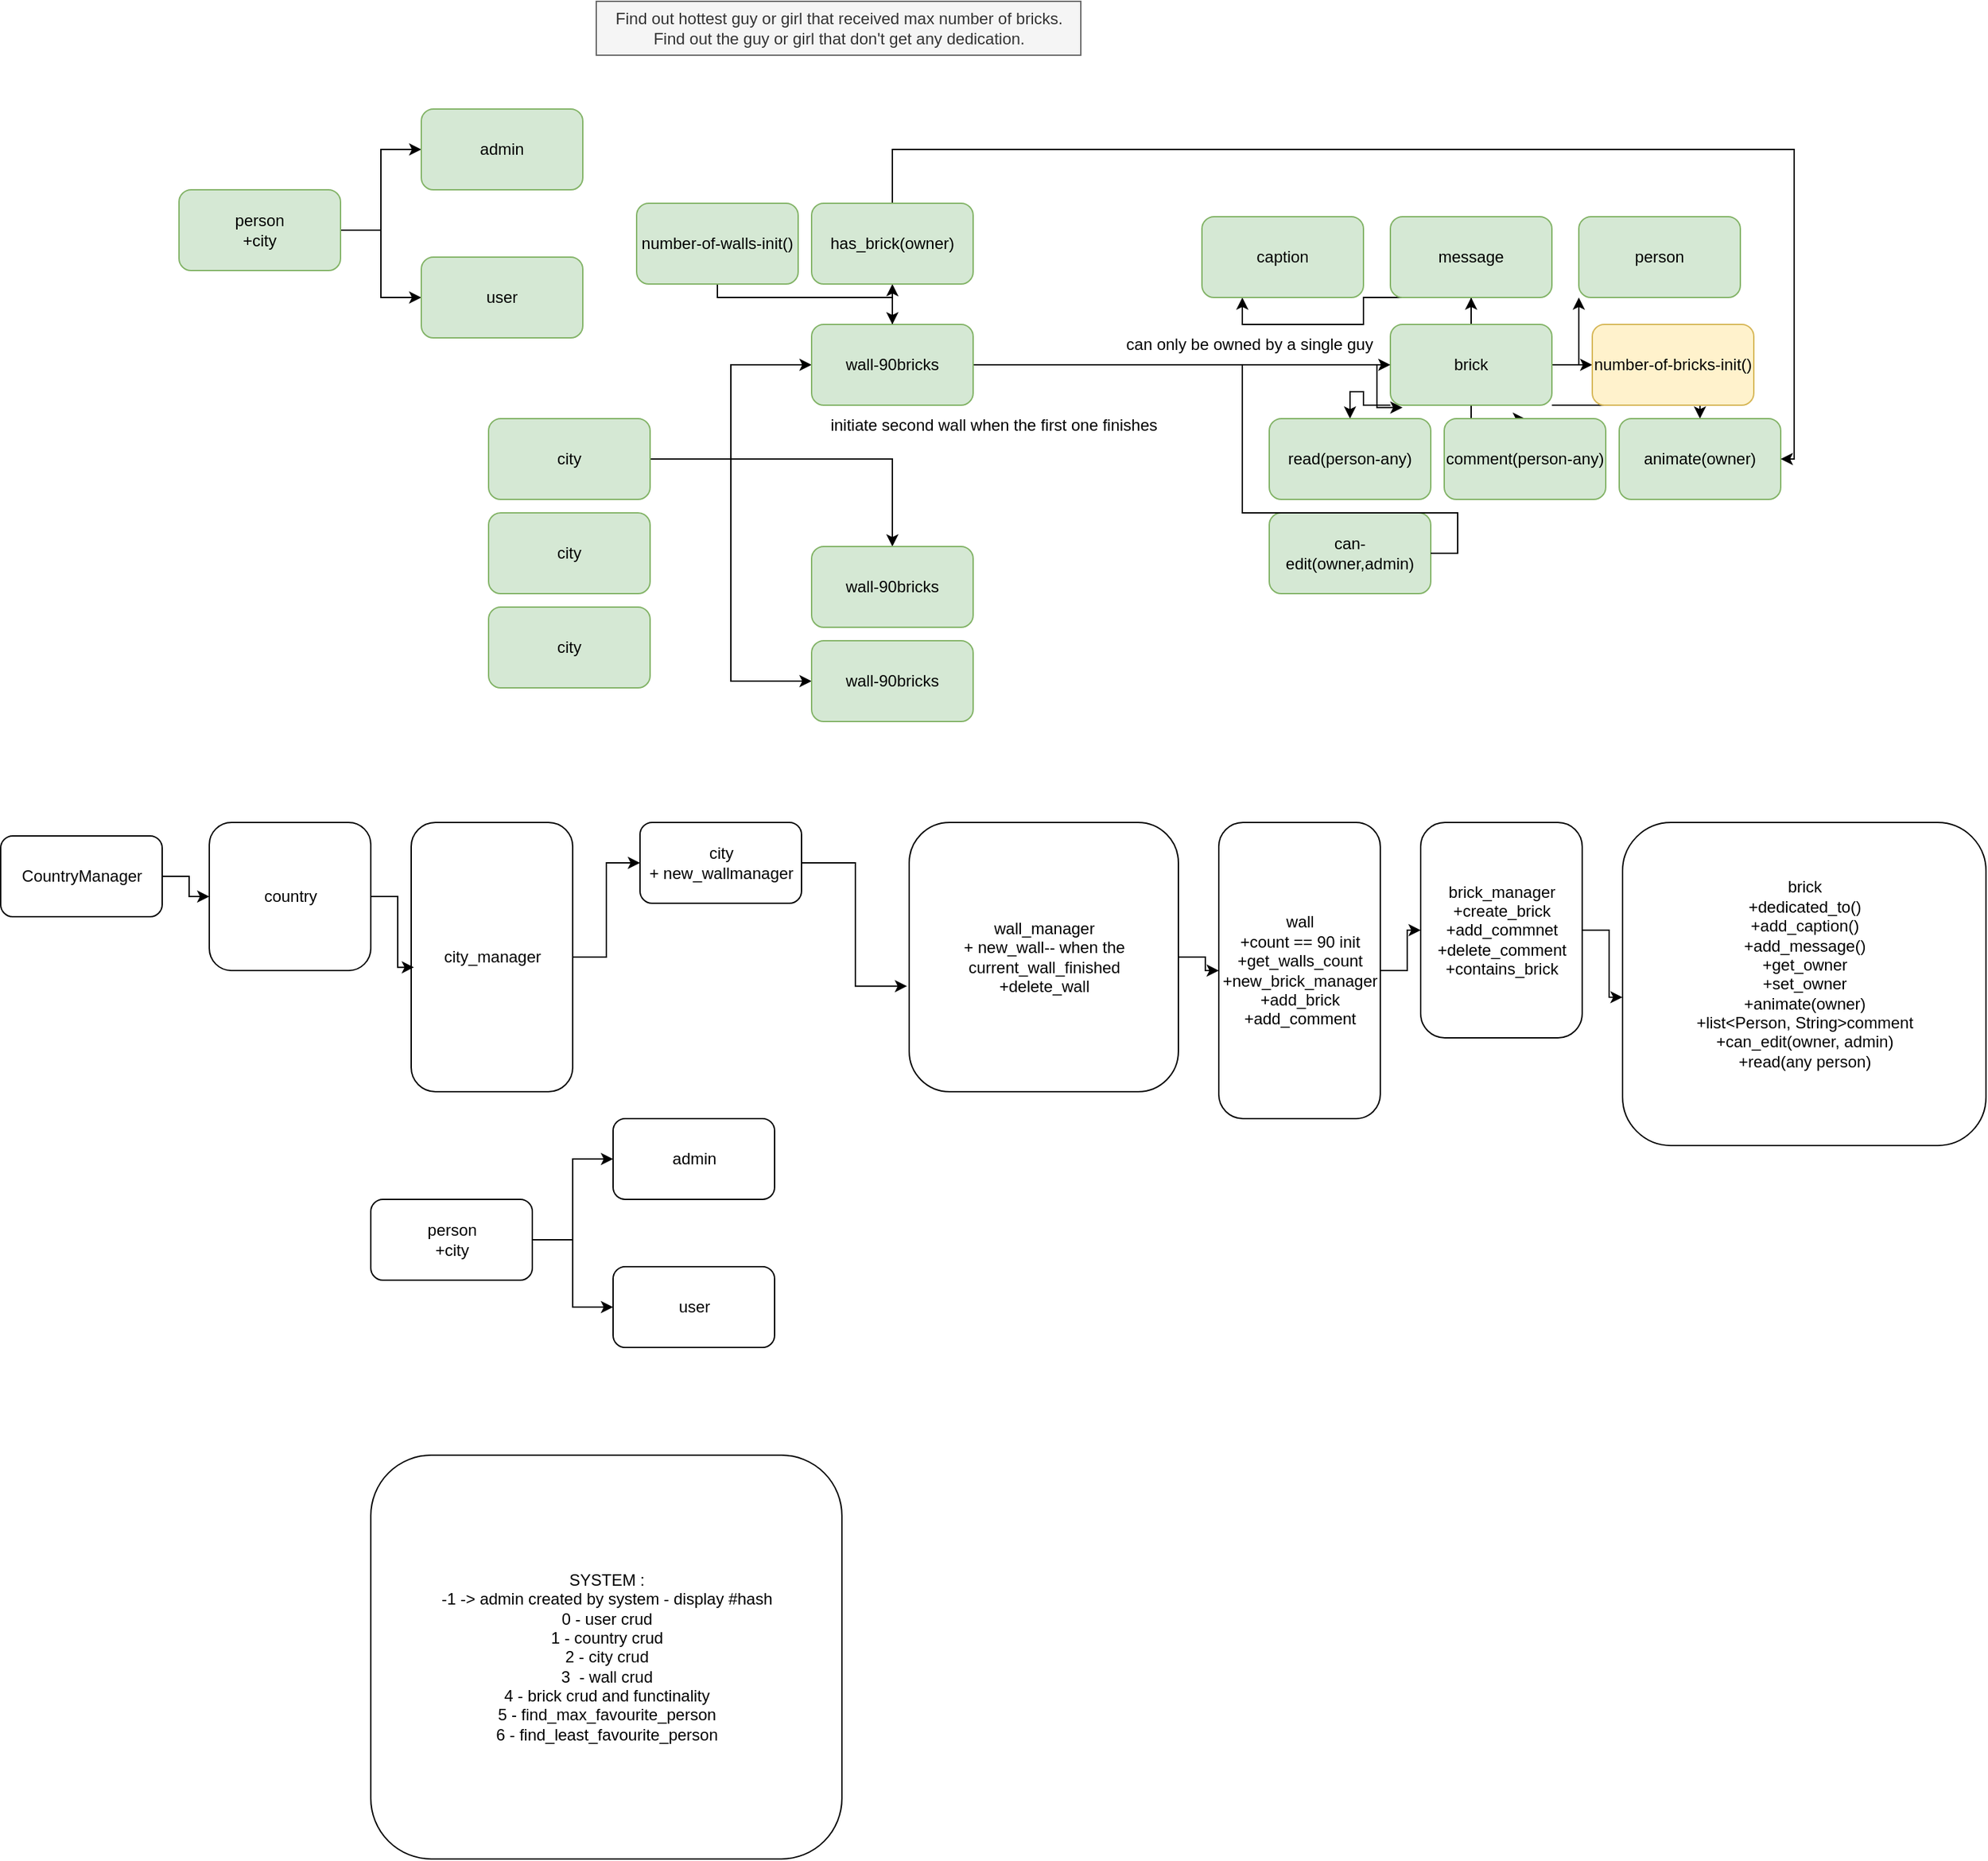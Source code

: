 <mxfile version="26.0.6">
  <diagram name="Page-1" id="PzMxYbjVS02r6YwSzOYL">
    <mxGraphModel dx="1686" dy="1576" grid="1" gridSize="10" guides="1" tooltips="1" connect="1" arrows="1" fold="1" page="1" pageScale="1" pageWidth="850" pageHeight="1100" math="0" shadow="0">
      <root>
        <mxCell id="0" />
        <mxCell id="1" parent="0" />
        <mxCell id="Gj6R3LHfi2dwTHCURqe1-34" style="edgeStyle=orthogonalEdgeStyle;rounded=0;orthogonalLoop=1;jettySize=auto;html=1;entryX=0;entryY=0.5;entryDx=0;entryDy=0;" edge="1" parent="1" source="Gj6R3LHfi2dwTHCURqe1-2" target="Gj6R3LHfi2dwTHCURqe1-32">
          <mxGeometry relative="1" as="geometry" />
        </mxCell>
        <mxCell id="Gj6R3LHfi2dwTHCURqe1-35" style="edgeStyle=orthogonalEdgeStyle;rounded=0;orthogonalLoop=1;jettySize=auto;html=1;" edge="1" parent="1" source="Gj6R3LHfi2dwTHCURqe1-2" target="Gj6R3LHfi2dwTHCURqe1-4">
          <mxGeometry relative="1" as="geometry" />
        </mxCell>
        <mxCell id="Gj6R3LHfi2dwTHCURqe1-36" style="edgeStyle=orthogonalEdgeStyle;rounded=0;orthogonalLoop=1;jettySize=auto;html=1;" edge="1" parent="1" source="Gj6R3LHfi2dwTHCURqe1-2" target="Gj6R3LHfi2dwTHCURqe1-9">
          <mxGeometry relative="1" as="geometry">
            <Array as="points">
              <mxPoint x="280" y="-520" />
              <mxPoint x="280" y="-530" />
              <mxPoint x="270" y="-530" />
            </Array>
          </mxGeometry>
        </mxCell>
        <mxCell id="Gj6R3LHfi2dwTHCURqe1-37" style="edgeStyle=orthogonalEdgeStyle;rounded=0;orthogonalLoop=1;jettySize=auto;html=1;entryX=0.5;entryY=0;entryDx=0;entryDy=0;" edge="1" parent="1" source="Gj6R3LHfi2dwTHCURqe1-2" target="Gj6R3LHfi2dwTHCURqe1-10">
          <mxGeometry relative="1" as="geometry">
            <Array as="points">
              <mxPoint x="360" y="-510" />
            </Array>
          </mxGeometry>
        </mxCell>
        <mxCell id="Gj6R3LHfi2dwTHCURqe1-38" style="edgeStyle=orthogonalEdgeStyle;rounded=0;orthogonalLoop=1;jettySize=auto;html=1;" edge="1" parent="1" source="Gj6R3LHfi2dwTHCURqe1-2" target="Gj6R3LHfi2dwTHCURqe1-26">
          <mxGeometry relative="1" as="geometry">
            <Array as="points">
              <mxPoint x="530" y="-520" />
            </Array>
          </mxGeometry>
        </mxCell>
        <mxCell id="Gj6R3LHfi2dwTHCURqe1-40" style="edgeStyle=orthogonalEdgeStyle;rounded=0;orthogonalLoop=1;jettySize=auto;html=1;entryX=0;entryY=1;entryDx=0;entryDy=0;" edge="1" parent="1" source="Gj6R3LHfi2dwTHCURqe1-2" target="Gj6R3LHfi2dwTHCURqe1-6">
          <mxGeometry relative="1" as="geometry" />
        </mxCell>
        <mxCell id="Gj6R3LHfi2dwTHCURqe1-64" style="edgeStyle=orthogonalEdgeStyle;rounded=0;orthogonalLoop=1;jettySize=auto;html=1;exitX=0.5;exitY=0;exitDx=0;exitDy=0;entryX=0.25;entryY=1;entryDx=0;entryDy=0;" edge="1" parent="1" source="Gj6R3LHfi2dwTHCURqe1-2" target="Gj6R3LHfi2dwTHCURqe1-5">
          <mxGeometry relative="1" as="geometry" />
        </mxCell>
        <mxCell id="Gj6R3LHfi2dwTHCURqe1-2" value="brick" style="rounded=1;whiteSpace=wrap;html=1;fillColor=#d5e8d4;strokeColor=#82b366;" vertex="1" parent="1">
          <mxGeometry x="300" y="-580" width="120" height="60" as="geometry" />
        </mxCell>
        <mxCell id="Gj6R3LHfi2dwTHCURqe1-4" value="message" style="rounded=1;whiteSpace=wrap;html=1;fillColor=#d5e8d4;strokeColor=#82b366;" vertex="1" parent="1">
          <mxGeometry x="300" y="-660" width="120" height="60" as="geometry" />
        </mxCell>
        <mxCell id="Gj6R3LHfi2dwTHCURqe1-5" value="caption" style="rounded=1;whiteSpace=wrap;html=1;fillColor=#d5e8d4;strokeColor=#82b366;" vertex="1" parent="1">
          <mxGeometry x="160" y="-660" width="120" height="60" as="geometry" />
        </mxCell>
        <mxCell id="Gj6R3LHfi2dwTHCURqe1-6" value="person" style="rounded=1;whiteSpace=wrap;html=1;fillColor=#d5e8d4;strokeColor=#82b366;" vertex="1" parent="1">
          <mxGeometry x="440" y="-660" width="120" height="60" as="geometry" />
        </mxCell>
        <mxCell id="Gj6R3LHfi2dwTHCURqe1-9" value="read(person-any)" style="rounded=1;whiteSpace=wrap;html=1;fillColor=#d5e8d4;strokeColor=#82b366;" vertex="1" parent="1">
          <mxGeometry x="210" y="-510" width="120" height="60" as="geometry" />
        </mxCell>
        <mxCell id="Gj6R3LHfi2dwTHCURqe1-10" value="comment(person-any)" style="rounded=1;whiteSpace=wrap;html=1;fillColor=#d5e8d4;strokeColor=#82b366;" vertex="1" parent="1">
          <mxGeometry x="340" y="-510" width="120" height="60" as="geometry" />
        </mxCell>
        <mxCell id="Gj6R3LHfi2dwTHCURqe1-11" value="city" style="rounded=1;whiteSpace=wrap;html=1;fillColor=#d5e8d4;strokeColor=#82b366;" vertex="1" parent="1">
          <mxGeometry x="-370" y="-440" width="120" height="60" as="geometry" />
        </mxCell>
        <mxCell id="Gj6R3LHfi2dwTHCURqe1-17" style="edgeStyle=orthogonalEdgeStyle;rounded=0;orthogonalLoop=1;jettySize=auto;html=1;entryX=0;entryY=0.5;entryDx=0;entryDy=0;" edge="1" parent="1" source="Gj6R3LHfi2dwTHCURqe1-12" target="Gj6R3LHfi2dwTHCURqe1-14">
          <mxGeometry relative="1" as="geometry" />
        </mxCell>
        <mxCell id="Gj6R3LHfi2dwTHCURqe1-18" style="edgeStyle=orthogonalEdgeStyle;rounded=0;orthogonalLoop=1;jettySize=auto;html=1;" edge="1" parent="1" source="Gj6R3LHfi2dwTHCURqe1-12" target="Gj6R3LHfi2dwTHCURqe1-15">
          <mxGeometry relative="1" as="geometry" />
        </mxCell>
        <mxCell id="Gj6R3LHfi2dwTHCURqe1-19" style="edgeStyle=orthogonalEdgeStyle;rounded=0;orthogonalLoop=1;jettySize=auto;html=1;entryX=0;entryY=0.5;entryDx=0;entryDy=0;" edge="1" parent="1" source="Gj6R3LHfi2dwTHCURqe1-12" target="Gj6R3LHfi2dwTHCURqe1-16">
          <mxGeometry relative="1" as="geometry" />
        </mxCell>
        <mxCell id="Gj6R3LHfi2dwTHCURqe1-12" value="city" style="rounded=1;whiteSpace=wrap;html=1;fillColor=#d5e8d4;strokeColor=#82b366;" vertex="1" parent="1">
          <mxGeometry x="-370" y="-510" width="120" height="60" as="geometry" />
        </mxCell>
        <mxCell id="Gj6R3LHfi2dwTHCURqe1-13" value="city" style="rounded=1;whiteSpace=wrap;html=1;fillColor=#d5e8d4;strokeColor=#82b366;" vertex="1" parent="1">
          <mxGeometry x="-370" y="-370" width="120" height="60" as="geometry" />
        </mxCell>
        <mxCell id="Gj6R3LHfi2dwTHCURqe1-24" style="edgeStyle=orthogonalEdgeStyle;rounded=0;orthogonalLoop=1;jettySize=auto;html=1;" edge="1" parent="1" source="Gj6R3LHfi2dwTHCURqe1-14" target="Gj6R3LHfi2dwTHCURqe1-2">
          <mxGeometry relative="1" as="geometry" />
        </mxCell>
        <mxCell id="Gj6R3LHfi2dwTHCURqe1-30" style="edgeStyle=orthogonalEdgeStyle;rounded=0;orthogonalLoop=1;jettySize=auto;html=1;entryX=0.5;entryY=1;entryDx=0;entryDy=0;" edge="1" parent="1" source="Gj6R3LHfi2dwTHCURqe1-14" target="Gj6R3LHfi2dwTHCURqe1-27">
          <mxGeometry relative="1" as="geometry" />
        </mxCell>
        <mxCell id="Gj6R3LHfi2dwTHCURqe1-14" value="wall-90bricks" style="rounded=1;whiteSpace=wrap;html=1;fillColor=#d5e8d4;strokeColor=#82b366;" vertex="1" parent="1">
          <mxGeometry x="-130" y="-580" width="120" height="60" as="geometry" />
        </mxCell>
        <mxCell id="Gj6R3LHfi2dwTHCURqe1-15" value="wall-90bricks" style="rounded=1;whiteSpace=wrap;html=1;fillColor=#d5e8d4;strokeColor=#82b366;" vertex="1" parent="1">
          <mxGeometry x="-130" y="-415" width="120" height="60" as="geometry" />
        </mxCell>
        <mxCell id="Gj6R3LHfi2dwTHCURqe1-16" value="wall-90bricks" style="rounded=1;whiteSpace=wrap;html=1;fillColor=#d5e8d4;strokeColor=#82b366;" vertex="1" parent="1">
          <mxGeometry x="-130" y="-345" width="120" height="60" as="geometry" />
        </mxCell>
        <mxCell id="Gj6R3LHfi2dwTHCURqe1-20" value="initiate second wall when the first one finishes" style="text;html=1;align=center;verticalAlign=middle;resizable=0;points=[];autosize=1;strokeColor=none;fillColor=none;" vertex="1" parent="1">
          <mxGeometry x="-130" y="-520" width="270" height="30" as="geometry" />
        </mxCell>
        <mxCell id="Gj6R3LHfi2dwTHCURqe1-25" value="can only be owned by a single guy" style="text;html=1;align=center;verticalAlign=middle;resizable=0;points=[];autosize=1;strokeColor=none;fillColor=none;" vertex="1" parent="1">
          <mxGeometry x="90" y="-580" width="210" height="30" as="geometry" />
        </mxCell>
        <mxCell id="Gj6R3LHfi2dwTHCURqe1-26" value="animate(owner)" style="rounded=1;whiteSpace=wrap;html=1;fillColor=#d5e8d4;strokeColor=#82b366;" vertex="1" parent="1">
          <mxGeometry x="470" y="-510" width="120" height="60" as="geometry" />
        </mxCell>
        <mxCell id="Gj6R3LHfi2dwTHCURqe1-29" style="edgeStyle=orthogonalEdgeStyle;rounded=0;orthogonalLoop=1;jettySize=auto;html=1;" edge="1" parent="1" source="Gj6R3LHfi2dwTHCURqe1-27" target="Gj6R3LHfi2dwTHCURqe1-26">
          <mxGeometry relative="1" as="geometry">
            <Array as="points">
              <mxPoint x="-70" y="-710" />
              <mxPoint x="600" y="-710" />
              <mxPoint x="600" y="-480" />
            </Array>
          </mxGeometry>
        </mxCell>
        <mxCell id="Gj6R3LHfi2dwTHCURqe1-27" value="has_brick(owner)" style="rounded=1;whiteSpace=wrap;html=1;fillColor=#d5e8d4;strokeColor=#82b366;" vertex="1" parent="1">
          <mxGeometry x="-130" y="-670" width="120" height="60" as="geometry" />
        </mxCell>
        <mxCell id="Gj6R3LHfi2dwTHCURqe1-33" style="edgeStyle=orthogonalEdgeStyle;rounded=0;orthogonalLoop=1;jettySize=auto;html=1;" edge="1" parent="1" source="Gj6R3LHfi2dwTHCURqe1-31" target="Gj6R3LHfi2dwTHCURqe1-14">
          <mxGeometry relative="1" as="geometry">
            <Array as="points">
              <mxPoint x="-200" y="-600" />
              <mxPoint x="-70" y="-600" />
            </Array>
          </mxGeometry>
        </mxCell>
        <mxCell id="Gj6R3LHfi2dwTHCURqe1-31" value="number-of-walls-init()" style="rounded=1;whiteSpace=wrap;html=1;fillColor=#d5e8d4;strokeColor=#82b366;" vertex="1" parent="1">
          <mxGeometry x="-260" y="-670" width="120" height="60" as="geometry" />
        </mxCell>
        <mxCell id="Gj6R3LHfi2dwTHCURqe1-32" value="number-of-bricks-init()" style="rounded=1;whiteSpace=wrap;html=1;fillColor=#fff2cc;strokeColor=#d6b656;" vertex="1" parent="1">
          <mxGeometry x="450" y="-580" width="120" height="60" as="geometry" />
        </mxCell>
        <mxCell id="Gj6R3LHfi2dwTHCURqe1-41" value="can-edit(owner,admin)" style="rounded=1;whiteSpace=wrap;html=1;fillColor=#d5e8d4;strokeColor=#82b366;" vertex="1" parent="1">
          <mxGeometry x="210" y="-440" width="120" height="60" as="geometry" />
        </mxCell>
        <mxCell id="Gj6R3LHfi2dwTHCURqe1-57" style="edgeStyle=orthogonalEdgeStyle;rounded=0;orthogonalLoop=1;jettySize=auto;html=1;entryX=0.075;entryY=1.029;entryDx=0;entryDy=0;entryPerimeter=0;" edge="1" parent="1" source="Gj6R3LHfi2dwTHCURqe1-41" target="Gj6R3LHfi2dwTHCURqe1-2">
          <mxGeometry relative="1" as="geometry">
            <Array as="points">
              <mxPoint x="350" y="-410" />
              <mxPoint x="350" y="-440" />
              <mxPoint x="190" y="-440" />
              <mxPoint x="190" y="-550" />
              <mxPoint x="290" y="-550" />
              <mxPoint x="290" y="-518" />
            </Array>
          </mxGeometry>
        </mxCell>
        <mxCell id="Gj6R3LHfi2dwTHCURqe1-62" value="&lt;div&gt;Find out hottest guy or girl that received max number of bricks.&lt;/div&gt;&lt;div&gt;Find out the guy or girl that don&#39;t get any dedication.&lt;/div&gt;" style="text;html=1;align=center;verticalAlign=middle;resizable=0;points=[];autosize=1;strokeColor=#666666;fillColor=#f5f5f5;fontColor=#333333;" vertex="1" parent="1">
          <mxGeometry x="-290" y="-820" width="360" height="40" as="geometry" />
        </mxCell>
        <mxCell id="Gj6R3LHfi2dwTHCURqe1-66" style="edgeStyle=orthogonalEdgeStyle;rounded=0;orthogonalLoop=1;jettySize=auto;html=1;entryX=0;entryY=0.5;entryDx=0;entryDy=0;" edge="1" parent="1" source="Gj6R3LHfi2dwTHCURqe1-68" target="Gj6R3LHfi2dwTHCURqe1-69">
          <mxGeometry relative="1" as="geometry" />
        </mxCell>
        <mxCell id="Gj6R3LHfi2dwTHCURqe1-67" style="edgeStyle=orthogonalEdgeStyle;rounded=0;orthogonalLoop=1;jettySize=auto;html=1;entryX=0;entryY=0.5;entryDx=0;entryDy=0;" edge="1" parent="1" source="Gj6R3LHfi2dwTHCURqe1-68" target="Gj6R3LHfi2dwTHCURqe1-70">
          <mxGeometry relative="1" as="geometry" />
        </mxCell>
        <mxCell id="Gj6R3LHfi2dwTHCURqe1-68" value="person&lt;div&gt;+city&lt;/div&gt;" style="rounded=1;whiteSpace=wrap;html=1;fillColor=#d5e8d4;strokeColor=#82b366;" vertex="1" parent="1">
          <mxGeometry x="-600" y="-680" width="120" height="60" as="geometry" />
        </mxCell>
        <mxCell id="Gj6R3LHfi2dwTHCURqe1-69" value="admin" style="rounded=1;whiteSpace=wrap;html=1;fillColor=#d5e8d4;strokeColor=#82b366;" vertex="1" parent="1">
          <mxGeometry x="-420" y="-740" width="120" height="60" as="geometry" />
        </mxCell>
        <mxCell id="Gj6R3LHfi2dwTHCURqe1-70" value="user" style="rounded=1;whiteSpace=wrap;html=1;fillColor=#d5e8d4;strokeColor=#82b366;" vertex="1" parent="1">
          <mxGeometry x="-420" y="-630" width="120" height="60" as="geometry" />
        </mxCell>
        <mxCell id="Gj6R3LHfi2dwTHCURqe1-71" value="city&lt;div&gt;+ new_wallmanager&lt;/div&gt;" style="rounded=1;whiteSpace=wrap;html=1;" vertex="1" parent="1">
          <mxGeometry x="-257.5" y="-210" width="120" height="60" as="geometry" />
        </mxCell>
        <mxCell id="Gj6R3LHfi2dwTHCURqe1-84" style="edgeStyle=orthogonalEdgeStyle;rounded=0;orthogonalLoop=1;jettySize=auto;html=1;" edge="1" parent="1" source="Gj6R3LHfi2dwTHCURqe1-72" target="Gj6R3LHfi2dwTHCURqe1-73">
          <mxGeometry relative="1" as="geometry" />
        </mxCell>
        <mxCell id="Gj6R3LHfi2dwTHCURqe1-72" value="wall_manager&lt;div&gt;&lt;div&gt;&lt;div&gt;+ new_wall-- when the current_wall_finished&lt;/div&gt;&lt;div&gt;+delete_wall&lt;/div&gt;&lt;/div&gt;&lt;/div&gt;" style="rounded=1;whiteSpace=wrap;html=1;" vertex="1" parent="1">
          <mxGeometry x="-57.5" y="-210" width="200" height="200" as="geometry" />
        </mxCell>
        <mxCell id="Gj6R3LHfi2dwTHCURqe1-85" style="edgeStyle=orthogonalEdgeStyle;rounded=0;orthogonalLoop=1;jettySize=auto;html=1;entryX=0;entryY=0.5;entryDx=0;entryDy=0;" edge="1" parent="1" source="Gj6R3LHfi2dwTHCURqe1-73" target="Gj6R3LHfi2dwTHCURqe1-74">
          <mxGeometry relative="1" as="geometry" />
        </mxCell>
        <mxCell id="Gj6R3LHfi2dwTHCURqe1-73" value="wall&lt;div&gt;+count == 90 init&lt;br&gt;&lt;div&gt;+get_walls_count&lt;br&gt;&lt;div&gt;+new_brick_manager&lt;/div&gt;&lt;div&gt;+add_brick&lt;/div&gt;&lt;div&gt;+add_comment&lt;/div&gt;&lt;/div&gt;&lt;/div&gt;" style="rounded=1;whiteSpace=wrap;html=1;" vertex="1" parent="1">
          <mxGeometry x="172.5" y="-210" width="120" height="220" as="geometry" />
        </mxCell>
        <mxCell id="Gj6R3LHfi2dwTHCURqe1-74" value="brick_manager&lt;div&gt;+create_brick&lt;/div&gt;&lt;div&gt;+add_commnet&lt;/div&gt;&lt;div&gt;+delete_comment&lt;/div&gt;&lt;div&gt;+contains_brick&lt;/div&gt;" style="rounded=1;whiteSpace=wrap;html=1;" vertex="1" parent="1">
          <mxGeometry x="322.5" y="-210" width="120" height="160" as="geometry" />
        </mxCell>
        <mxCell id="Gj6R3LHfi2dwTHCURqe1-75" value="brick&lt;div&gt;+dedicated_to()&lt;/div&gt;&lt;div&gt;+add_caption()&lt;/div&gt;&lt;div&gt;+add_message()&lt;br&gt;&lt;div&gt;+get_owner&lt;/div&gt;&lt;div&gt;+set_owner&lt;/div&gt;&lt;div&gt;+animate(owner)&lt;/div&gt;&lt;div&gt;+list&amp;lt;Person, String&amp;gt;comment&lt;/div&gt;&lt;div&gt;+can_edit(owner, admin)&lt;/div&gt;&lt;div&gt;+read(any person)&lt;/div&gt;&lt;div&gt;&lt;br&gt;&lt;/div&gt;&lt;/div&gt;" style="rounded=1;whiteSpace=wrap;html=1;" vertex="1" parent="1">
          <mxGeometry x="472.5" y="-210" width="270" height="240" as="geometry" />
        </mxCell>
        <mxCell id="Gj6R3LHfi2dwTHCURqe1-76" style="edgeStyle=orthogonalEdgeStyle;rounded=0;orthogonalLoop=1;jettySize=auto;html=1;entryX=0;entryY=0.5;entryDx=0;entryDy=0;" edge="1" parent="1" source="Gj6R3LHfi2dwTHCURqe1-78" target="Gj6R3LHfi2dwTHCURqe1-79">
          <mxGeometry relative="1" as="geometry" />
        </mxCell>
        <mxCell id="Gj6R3LHfi2dwTHCURqe1-77" style="edgeStyle=orthogonalEdgeStyle;rounded=0;orthogonalLoop=1;jettySize=auto;html=1;entryX=0;entryY=0.5;entryDx=0;entryDy=0;" edge="1" parent="1" source="Gj6R3LHfi2dwTHCURqe1-78" target="Gj6R3LHfi2dwTHCURqe1-80">
          <mxGeometry relative="1" as="geometry" />
        </mxCell>
        <mxCell id="Gj6R3LHfi2dwTHCURqe1-78" value="person&lt;div&gt;+city&lt;/div&gt;" style="rounded=1;whiteSpace=wrap;html=1;" vertex="1" parent="1">
          <mxGeometry x="-457.5" y="70" width="120" height="60" as="geometry" />
        </mxCell>
        <mxCell id="Gj6R3LHfi2dwTHCURqe1-79" value="admin" style="rounded=1;whiteSpace=wrap;html=1;" vertex="1" parent="1">
          <mxGeometry x="-277.5" y="10" width="120" height="60" as="geometry" />
        </mxCell>
        <mxCell id="Gj6R3LHfi2dwTHCURqe1-80" value="user" style="rounded=1;whiteSpace=wrap;html=1;" vertex="1" parent="1">
          <mxGeometry x="-277.5" y="120" width="120" height="60" as="geometry" />
        </mxCell>
        <mxCell id="Gj6R3LHfi2dwTHCURqe1-83" style="edgeStyle=orthogonalEdgeStyle;rounded=0;orthogonalLoop=1;jettySize=auto;html=1;entryX=-0.008;entryY=0.608;entryDx=0;entryDy=0;entryPerimeter=0;" edge="1" parent="1" source="Gj6R3LHfi2dwTHCURqe1-71" target="Gj6R3LHfi2dwTHCURqe1-72">
          <mxGeometry relative="1" as="geometry" />
        </mxCell>
        <mxCell id="Gj6R3LHfi2dwTHCURqe1-86" style="edgeStyle=orthogonalEdgeStyle;rounded=0;orthogonalLoop=1;jettySize=auto;html=1;entryX=0;entryY=0.541;entryDx=0;entryDy=0;entryPerimeter=0;" edge="1" parent="1" source="Gj6R3LHfi2dwTHCURqe1-74" target="Gj6R3LHfi2dwTHCURqe1-75">
          <mxGeometry relative="1" as="geometry" />
        </mxCell>
        <mxCell id="Gj6R3LHfi2dwTHCURqe1-89" style="edgeStyle=orthogonalEdgeStyle;rounded=0;orthogonalLoop=1;jettySize=auto;html=1;entryX=0;entryY=0.5;entryDx=0;entryDy=0;" edge="1" parent="1" source="Gj6R3LHfi2dwTHCURqe1-88" target="Gj6R3LHfi2dwTHCURqe1-71">
          <mxGeometry relative="1" as="geometry" />
        </mxCell>
        <mxCell id="Gj6R3LHfi2dwTHCURqe1-88" value="city_manager" style="rounded=1;whiteSpace=wrap;html=1;" vertex="1" parent="1">
          <mxGeometry x="-427.5" y="-210" width="120" height="200" as="geometry" />
        </mxCell>
        <mxCell id="Gj6R3LHfi2dwTHCURqe1-90" value="country" style="rounded=1;whiteSpace=wrap;html=1;" vertex="1" parent="1">
          <mxGeometry x="-577.5" y="-210" width="120" height="110" as="geometry" />
        </mxCell>
        <mxCell id="Gj6R3LHfi2dwTHCURqe1-93" style="edgeStyle=orthogonalEdgeStyle;rounded=0;orthogonalLoop=1;jettySize=auto;html=1;" edge="1" parent="1" source="Gj6R3LHfi2dwTHCURqe1-91" target="Gj6R3LHfi2dwTHCURqe1-90">
          <mxGeometry relative="1" as="geometry" />
        </mxCell>
        <mxCell id="Gj6R3LHfi2dwTHCURqe1-91" value="CountryManager" style="rounded=1;whiteSpace=wrap;html=1;" vertex="1" parent="1">
          <mxGeometry x="-732.5" y="-200" width="120" height="60" as="geometry" />
        </mxCell>
        <mxCell id="Gj6R3LHfi2dwTHCURqe1-94" style="edgeStyle=orthogonalEdgeStyle;rounded=0;orthogonalLoop=1;jettySize=auto;html=1;entryX=0.017;entryY=0.538;entryDx=0;entryDy=0;entryPerimeter=0;" edge="1" parent="1" source="Gj6R3LHfi2dwTHCURqe1-90" target="Gj6R3LHfi2dwTHCURqe1-88">
          <mxGeometry relative="1" as="geometry" />
        </mxCell>
        <mxCell id="Gj6R3LHfi2dwTHCURqe1-95" value="SYSTEM :&lt;div&gt;-1 -&amp;gt; admin created by system - display #hash&lt;/div&gt;&lt;div&gt;0 - user crud&lt;/div&gt;&lt;div&gt;1 - country crud&lt;/div&gt;&lt;div&gt;2 - city crud&lt;/div&gt;&lt;div&gt;3&amp;nbsp; - wall crud&lt;/div&gt;&lt;div&gt;4 - brick crud and functinality&lt;/div&gt;&lt;div&gt;5 - find_max_favourite_person&lt;/div&gt;&lt;div&gt;6 - find_least_favourite_person&lt;/div&gt;" style="rounded=1;whiteSpace=wrap;html=1;" vertex="1" parent="1">
          <mxGeometry x="-457.5" y="260" width="350" height="300" as="geometry" />
        </mxCell>
      </root>
    </mxGraphModel>
  </diagram>
</mxfile>
